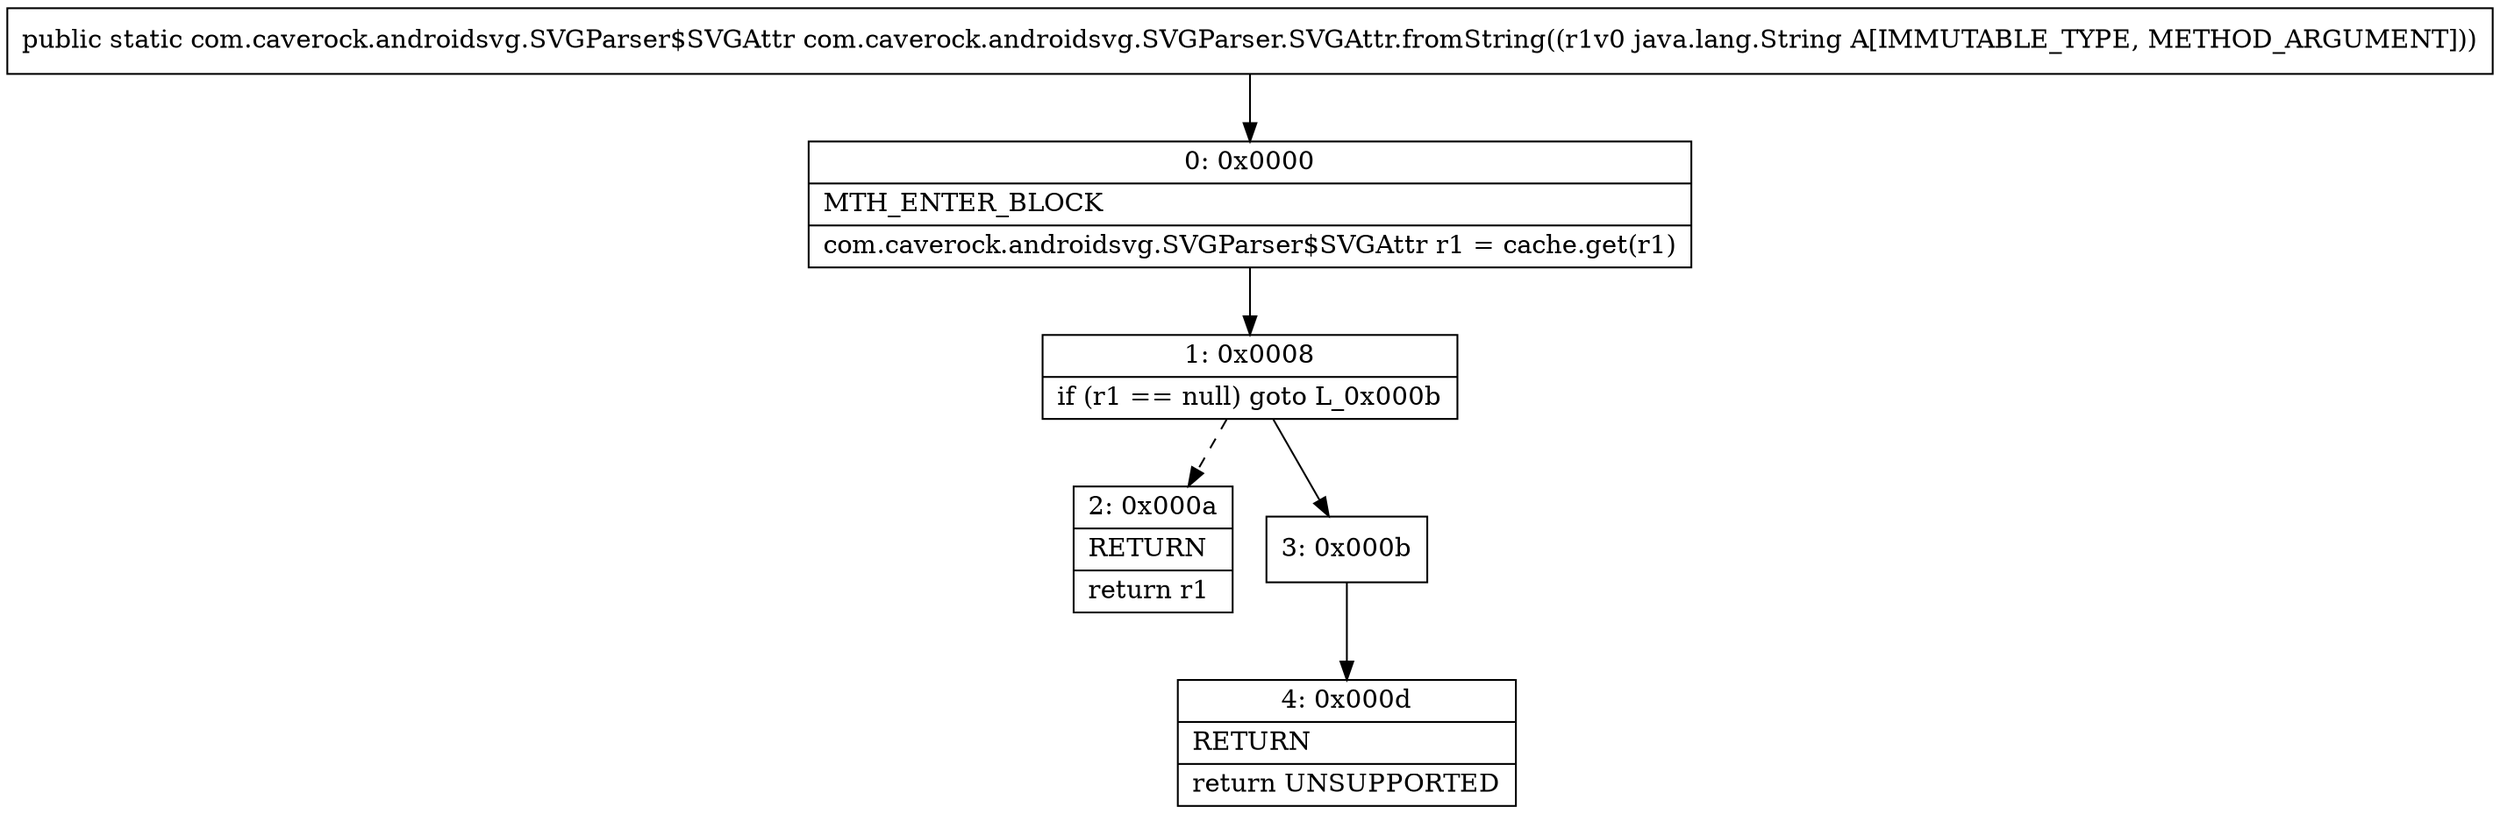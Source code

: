 digraph "CFG forcom.caverock.androidsvg.SVGParser.SVGAttr.fromString(Ljava\/lang\/String;)Lcom\/caverock\/androidsvg\/SVGParser$SVGAttr;" {
Node_0 [shape=record,label="{0\:\ 0x0000|MTH_ENTER_BLOCK\l|com.caverock.androidsvg.SVGParser$SVGAttr r1 = cache.get(r1)\l}"];
Node_1 [shape=record,label="{1\:\ 0x0008|if (r1 == null) goto L_0x000b\l}"];
Node_2 [shape=record,label="{2\:\ 0x000a|RETURN\l|return r1\l}"];
Node_3 [shape=record,label="{3\:\ 0x000b}"];
Node_4 [shape=record,label="{4\:\ 0x000d|RETURN\l|return UNSUPPORTED\l}"];
MethodNode[shape=record,label="{public static com.caverock.androidsvg.SVGParser$SVGAttr com.caverock.androidsvg.SVGParser.SVGAttr.fromString((r1v0 java.lang.String A[IMMUTABLE_TYPE, METHOD_ARGUMENT])) }"];
MethodNode -> Node_0;
Node_0 -> Node_1;
Node_1 -> Node_2[style=dashed];
Node_1 -> Node_3;
Node_3 -> Node_4;
}

